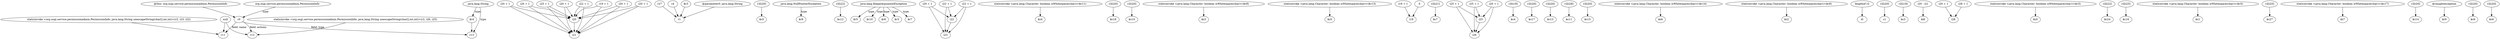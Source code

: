 digraph g {
0[label="null"]
1[label="r11"]
0->1[label=""]
2[label="i25 + 1"]
3[label="i20"]
2->3[label=""]
4[label="r27"]
5[label="r1"]
4->5[label=""]
6[label="r2[i20]"]
7[label="$c5"]
6->7[label=""]
8[label="java.lang.NullPointerException"]
9[label="$r8"]
8->9[label="type"]
10[label="r2[i22]"]
11[label="$c12"]
10->11[label=""]
12[label="java.lang.IllegalArgumentException"]
13[label="$r5"]
12->13[label="type"]
14[label="i20 + 1"]
14->3[label=""]
15[label="i20 + 1"]
16[label="i21"]
15->16[label=""]
17[label="i20 + 1"]
18[label="i23"]
17->18[label=""]
15->3[label=""]
19[label="staticinvoke <java.lang.Character: boolean isWhitespace(char)>($c11)"]
20[label="$z4"]
19->20[label=""]
21[label="r2[i20]"]
22[label="$c18"]
21->22[label=""]
23[label="r2[i20]"]
24[label="$c10"]
23->24[label=""]
25[label="i20 + 1"]
25->3[label=""]
26[label="r0"]
26->1[label="field: name"]
27[label="i20 + 1"]
27->16[label=""]
28[label="staticinvoke <java.lang.Character: boolean isWhitespace(char)>($c9)"]
29[label="$z3"]
28->29[label=""]
30[label="staticinvoke <java.lang.Character: boolean isWhitespace(char)>($c13)"]
31[label="$z5"]
30->31[label=""]
32[label="i19 + 1"]
33[label="i19"]
32->33[label=""]
34[label="r2[i21]"]
35[label="$c7"]
34->35[label=""]
36[label="i25 + 1"]
37[label="i25"]
36->37[label=""]
38[label="$r10"]
12->38[label="type"]
39[label="r2[i19]"]
40[label="$c4"]
39->40[label=""]
41[label="r2[i20]"]
42[label="$c17"]
41->42[label=""]
43[label="r2[i20]"]
44[label="$c13"]
43->44[label=""]
45[label="i22 + 1"]
45->3[label=""]
2->16[label=""]
46[label="r2[i28]"]
47[label="$c11"]
46->47[label=""]
48[label="r4"]
48->5[label=""]
49[label="r13"]
26->49[label="field: type"]
50[label="r2[i20]"]
51[label="$c15"]
50->51[label=""]
52[label="staticinvoke <java.lang.Character: boolean isWhitespace(char)>($c14)"]
53[label="$z6"]
52->53[label=""]
54[label="i25 + 1"]
54->37[label=""]
55[label="i20 + 1"]
55->37[label=""]
3->16[label=""]
56[label="@this: org.osgi.service.permissionadmin.PermissionInfo"]
56->26[label=""]
57[label="$r6"]
12->57[label="type"]
58[label="$r3"]
12->58[label="type"]
59[label="staticinvoke <java.lang.Character: boolean isWhitespace(char)>($c6)"]
60[label="$z2"]
59->60[label=""]
61[label="$r4"]
61->49[label=""]
62[label="i22 + 1"]
63[label="i22"]
62->63[label=""]
64[label="staticinvoke <org.osgi.service.permissionadmin.PermissionInfo: java.lang.String unescapeString(char[],int,int)>(r2, i26, i25)"]
65[label="r12"]
64->65[label=""]
45->16[label=""]
17->63[label=""]
66[label="i26"]
55->66[label=""]
67[label="lengthof r2"]
68[label="i0"]
67->68[label=""]
69[label="r2[i20]"]
70[label="c1"]
69->70[label=""]
71[label="0"]
71->33[label=""]
72[label="r2[i19]"]
73[label="$c3"]
72->73[label=""]
0->65[label=""]
74[label="java.lang.String"]
74->49[label="type"]
75[label="i22 + 1"]
75->63[label=""]
76[label="i20 - i21"]
77[label="$i8"]
76->77[label=""]
78[label="i20 + 1"]
79[label="i28"]
78->79[label=""]
80[label="org.osgi.service.permissionadmin.PermissionInfo"]
80->26[label="type"]
81[label="staticinvoke <java.lang.Character: boolean isWhitespace(char)>($c3)"]
82[label="$z0"]
81->82[label=""]
83[label="r2[i22]"]
84[label="$c24"]
83->84[label=""]
85[label="i20 + 1"]
85->16[label=""]
86[label="$r3"]
86->5[label=""]
87[label="r2[i25]"]
88[label="$c16"]
87->88[label=""]
26->65[label="field: actions"]
54->66[label=""]
89[label="staticinvoke <java.lang.Character: boolean isWhitespace(char)>($c5)"]
90[label="$z1"]
89->90[label=""]
37->66[label=""]
63->18[label=""]
91[label="$r7"]
12->91[label="type"]
85->3[label=""]
92[label="r2[i25]"]
93[label="$c27"]
92->93[label=""]
94[label="staticinvoke <java.lang.Character: boolean isWhitespace(char)>($c17)"]
95[label="$z7"]
94->95[label=""]
96[label="i28 + 1"]
96->79[label=""]
25->16[label=""]
97[label="r2[i20]"]
98[label="$c14"]
97->98[label=""]
27->3[label=""]
99[label="staticinvoke <org.osgi.service.permissionadmin.PermissionInfo: java.lang.String unescapeString(char[],int,int)>(r2, i23, i22)"]
99->1[label=""]
100[label="@caughtexception"]
101[label="$r9"]
100->101[label=""]
102[label="r2[i20]"]
103[label="$c9"]
102->103[label=""]
62->18[label=""]
104[label="i19 + 1"]
104->3[label=""]
74->61[label="type"]
105[label="r2[i20]"]
106[label="$c6"]
105->106[label=""]
75->18[label=""]
104->16[label=""]
14->16[label=""]
107[label="@parameter0: java.lang.String"]
107->5[label=""]
36->66[label=""]
}